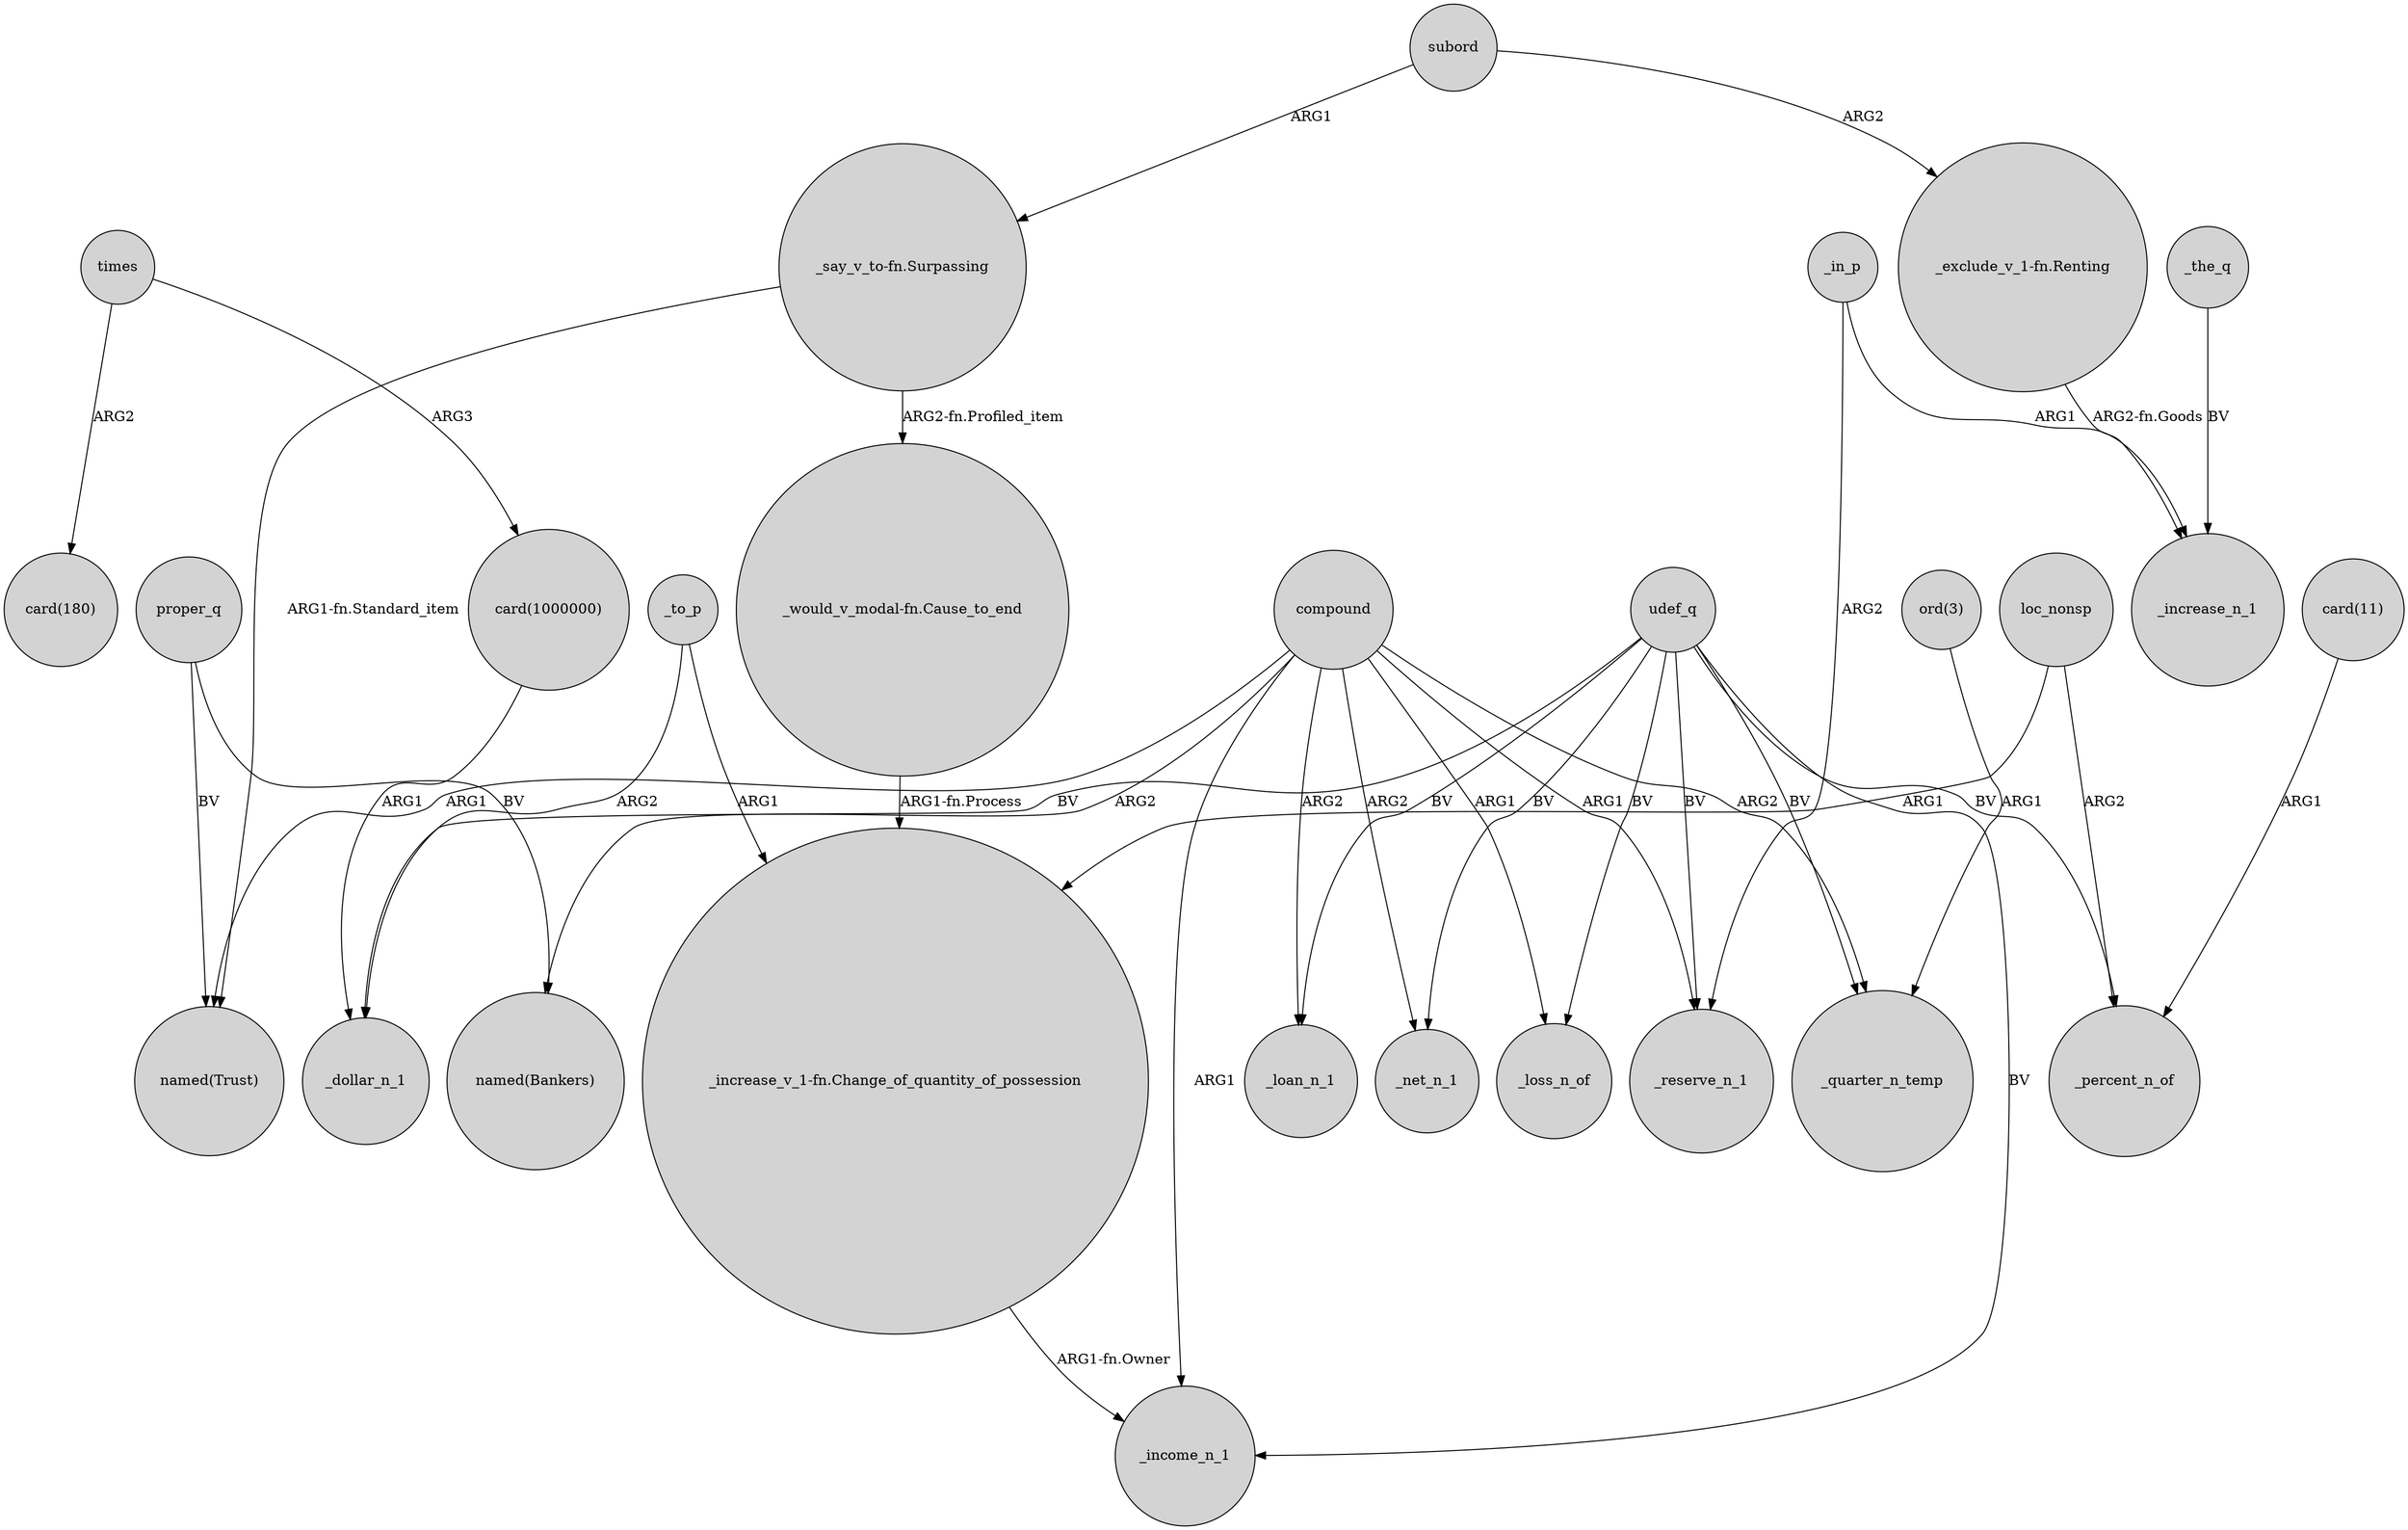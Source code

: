 digraph {
	node [shape=circle style=filled]
	times -> "card(180)" [label=ARG2]
	udef_q -> _reserve_n_1 [label=BV]
	proper_q -> "named(Trust)" [label=BV]
	compound -> _net_n_1 [label=ARG2]
	"ord(3)" -> _quarter_n_temp [label=ARG1]
	subord -> "_say_v_to-fn.Surpassing" [label=ARG1]
	compound -> "named(Bankers)" [label=ARG2]
	compound -> "named(Trust)" [label=ARG1]
	udef_q -> _income_n_1 [label=BV]
	udef_q -> _loan_n_1 [label=BV]
	times -> "card(1000000)" [label=ARG3]
	loc_nonsp -> "_increase_v_1-fn.Change_of_quantity_of_possession" [label=ARG1]
	"_would_v_modal-fn.Cause_to_end" -> "_increase_v_1-fn.Change_of_quantity_of_possession" [label="ARG1-fn.Process"]
	_to_p -> _dollar_n_1 [label=ARG2]
	_in_p -> _reserve_n_1 [label=ARG2]
	compound -> _loss_n_of [label=ARG1]
	"_say_v_to-fn.Surpassing" -> "_would_v_modal-fn.Cause_to_end" [label="ARG2-fn.Profiled_item"]
	compound -> _income_n_1 [label=ARG1]
	compound -> _quarter_n_temp [label=ARG2]
	"_exclude_v_1-fn.Renting" -> _increase_n_1 [label="ARG2-fn.Goods"]
	udef_q -> _percent_n_of [label=BV]
	udef_q -> _net_n_1 [label=BV]
	udef_q -> _loss_n_of [label=BV]
	"card(11)" -> _percent_n_of [label=ARG1]
	udef_q -> _dollar_n_1 [label=BV]
	"card(1000000)" -> _dollar_n_1 [label=ARG1]
	compound -> _reserve_n_1 [label=ARG1]
	"_say_v_to-fn.Surpassing" -> "named(Trust)" [label="ARG1-fn.Standard_item"]
	proper_q -> "named(Bankers)" [label=BV]
	udef_q -> _quarter_n_temp [label=BV]
	subord -> "_exclude_v_1-fn.Renting" [label=ARG2]
	"_increase_v_1-fn.Change_of_quantity_of_possession" -> _income_n_1 [label="ARG1-fn.Owner"]
	_the_q -> _increase_n_1 [label=BV]
	_in_p -> _increase_n_1 [label=ARG1]
	_to_p -> "_increase_v_1-fn.Change_of_quantity_of_possession" [label=ARG1]
	compound -> _loan_n_1 [label=ARG2]
	loc_nonsp -> _percent_n_of [label=ARG2]
}
